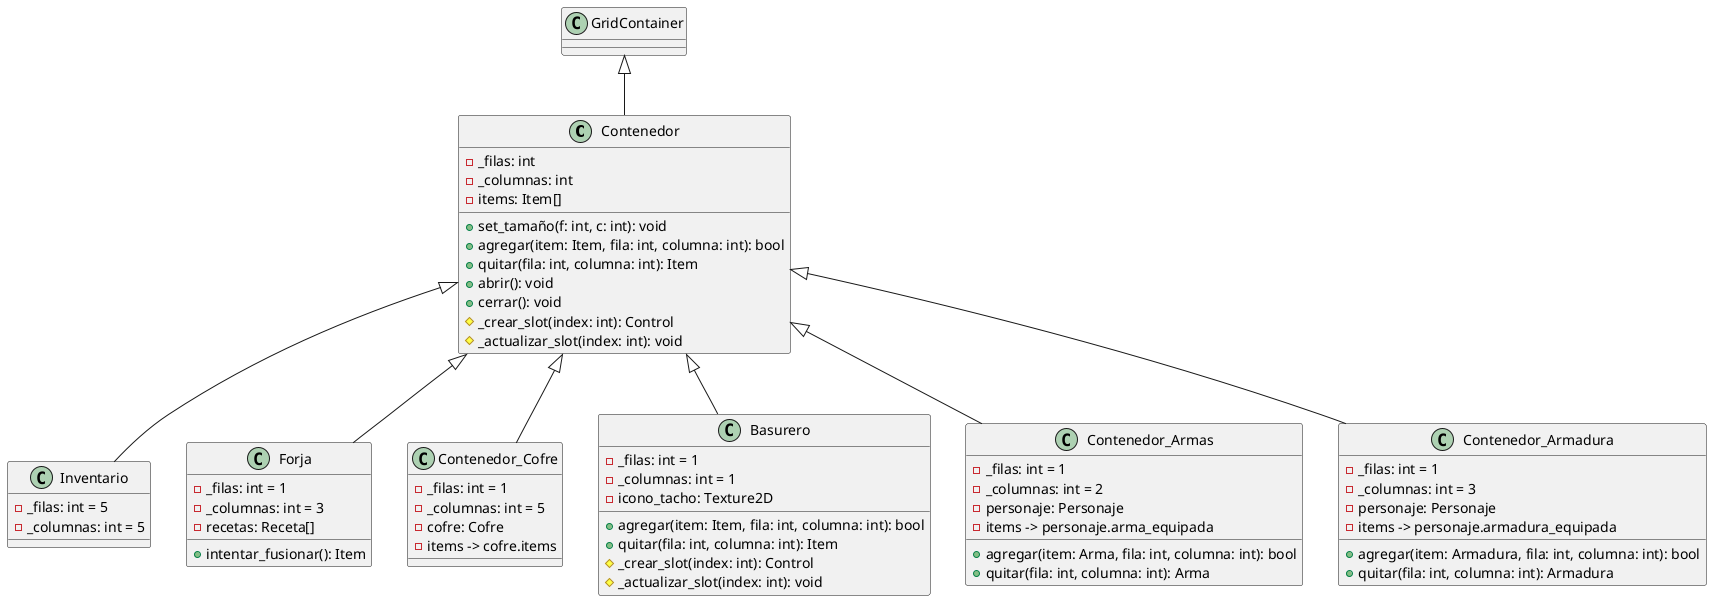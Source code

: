 @startuml Contenedores

class Contenedor {
  - _filas: int
  - _columnas: int
  - items: Item[]
  + set_tamaño(f: int, c: int): void
  + agregar(item: Item, fila: int, columna: int): bool
  + quitar(fila: int, columna: int): Item
  + abrir(): void
  + cerrar(): void
  # _crear_slot(index: int): Control
  # _actualizar_slot(index: int): void
}

class Inventario {
  - _filas: int = 5
  - _columnas: int = 5
}

class Forja {
  - _filas: int = 1
  - _columnas: int = 3
  - recetas: Receta[]
  + intentar_fusionar(): Item
}

class Contenedor_Cofre {
  - _filas: int = 1
  - _columnas: int = 5
  - cofre: Cofre
  - items -> cofre.items
}

class Basurero {
  - _filas: int = 1
  - _columnas: int = 1
  - icono_tacho: Texture2D
  + agregar(item: Item, fila: int, columna: int): bool
  + quitar(fila: int, columna: int): Item
  # _crear_slot(index: int): Control
  # _actualizar_slot(index: int): void
}

class Contenedor_Armas {
  - _filas: int = 1
  - _columnas: int = 2
  - personaje: Personaje
  - items -> personaje.arma_equipada
  + agregar(item: Arma, fila: int, columna: int): bool
  + quitar(fila: int, columna: int): Arma
}

class Contenedor_Armadura {
  - _filas: int = 1
  - _columnas: int = 3
  - personaje: Personaje
  - items -> personaje.armadura_equipada
  + agregar(item: Armadura, fila: int, columna: int): bool
  + quitar(fila: int, columna: int): Armadura
}

GridContainer <|-- Contenedor
Contenedor <|-- Inventario
Contenedor <|-- Forja
Contenedor <|-- Contenedor_Cofre
Contenedor <|-- Basurero
Contenedor <|-- Contenedor_Armas
Contenedor <|-- Contenedor_Armadura

@enduml
